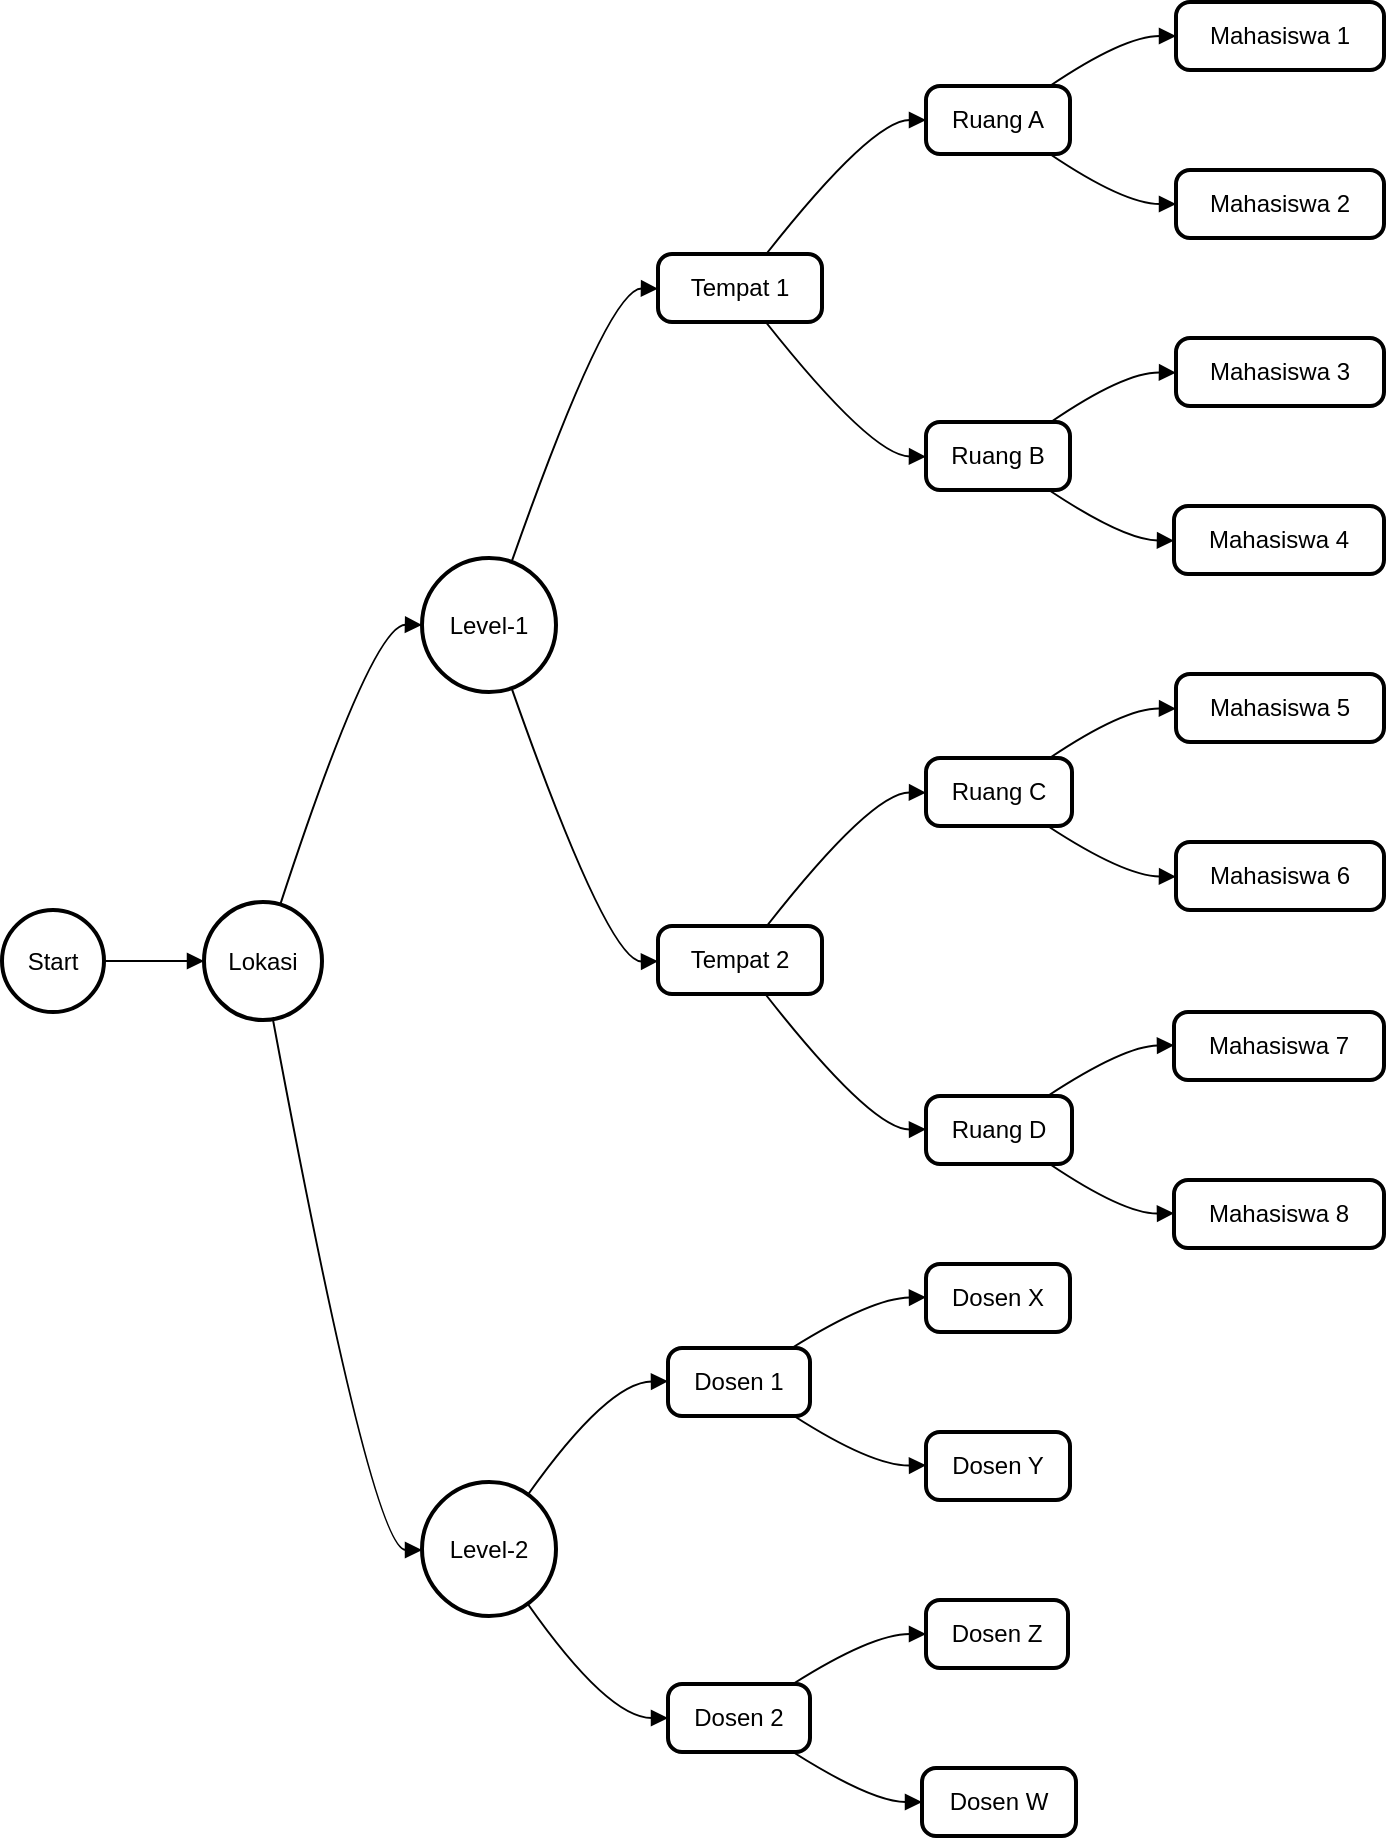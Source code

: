 <mxfile version="24.7.12">
  <diagram name="Halaman-1" id="vI17TSIT231bG5ewFWEX">
    <mxGraphModel>
      <root>
        <mxCell id="0" />
        <mxCell id="1" parent="0" />
        <mxCell id="2" value="Start" style="ellipse;aspect=fixed;strokeWidth=2;whiteSpace=wrap;" vertex="1" parent="1">
          <mxGeometry y="454" width="51" height="51" as="geometry" />
        </mxCell>
        <mxCell id="3" value="Lokasi" style="ellipse;aspect=fixed;strokeWidth=2;whiteSpace=wrap;" vertex="1" parent="1">
          <mxGeometry x="101" y="450" width="59" height="59" as="geometry" />
        </mxCell>
        <mxCell id="4" value="Level-1" style="ellipse;aspect=fixed;strokeWidth=2;whiteSpace=wrap;" vertex="1" parent="1">
          <mxGeometry x="210" y="278" width="67" height="67" as="geometry" />
        </mxCell>
        <mxCell id="5" value="Level-2" style="ellipse;aspect=fixed;strokeWidth=2;whiteSpace=wrap;" vertex="1" parent="1">
          <mxGeometry x="210" y="740" width="67" height="67" as="geometry" />
        </mxCell>
        <mxCell id="6" value="Tempat 1" style="rounded=1;absoluteArcSize=1;arcSize=14;whiteSpace=wrap;strokeWidth=2;" vertex="1" parent="1">
          <mxGeometry x="328" y="126" width="82" height="34" as="geometry" />
        </mxCell>
        <mxCell id="7" value="Tempat 2" style="rounded=1;absoluteArcSize=1;arcSize=14;whiteSpace=wrap;strokeWidth=2;" vertex="1" parent="1">
          <mxGeometry x="328" y="462" width="82" height="34" as="geometry" />
        </mxCell>
        <mxCell id="8" value="Dosen 1" style="rounded=1;absoluteArcSize=1;arcSize=14;whiteSpace=wrap;strokeWidth=2;" vertex="1" parent="1">
          <mxGeometry x="333" y="673" width="71" height="34" as="geometry" />
        </mxCell>
        <mxCell id="9" value="Dosen 2" style="rounded=1;absoluteArcSize=1;arcSize=14;whiteSpace=wrap;strokeWidth=2;" vertex="1" parent="1">
          <mxGeometry x="333" y="841" width="71" height="34" as="geometry" />
        </mxCell>
        <mxCell id="10" value="Ruang A" style="rounded=1;absoluteArcSize=1;arcSize=14;whiteSpace=wrap;strokeWidth=2;" vertex="1" parent="1">
          <mxGeometry x="462" y="42" width="72" height="34" as="geometry" />
        </mxCell>
        <mxCell id="11" value="Ruang B" style="rounded=1;absoluteArcSize=1;arcSize=14;whiteSpace=wrap;strokeWidth=2;" vertex="1" parent="1">
          <mxGeometry x="462" y="210" width="72" height="34" as="geometry" />
        </mxCell>
        <mxCell id="12" value="Ruang C" style="rounded=1;absoluteArcSize=1;arcSize=14;whiteSpace=wrap;strokeWidth=2;" vertex="1" parent="1">
          <mxGeometry x="462" y="378" width="73" height="34" as="geometry" />
        </mxCell>
        <mxCell id="13" value="Ruang D" style="rounded=1;absoluteArcSize=1;arcSize=14;whiteSpace=wrap;strokeWidth=2;" vertex="1" parent="1">
          <mxGeometry x="462" y="547" width="73" height="34" as="geometry" />
        </mxCell>
        <mxCell id="14" value="Dosen X" style="rounded=1;absoluteArcSize=1;arcSize=14;whiteSpace=wrap;strokeWidth=2;" vertex="1" parent="1">
          <mxGeometry x="462" y="631" width="72" height="34" as="geometry" />
        </mxCell>
        <mxCell id="15" value="Dosen Y" style="rounded=1;absoluteArcSize=1;arcSize=14;whiteSpace=wrap;strokeWidth=2;" vertex="1" parent="1">
          <mxGeometry x="462" y="715" width="72" height="34" as="geometry" />
        </mxCell>
        <mxCell id="16" value="Dosen Z" style="rounded=1;absoluteArcSize=1;arcSize=14;whiteSpace=wrap;strokeWidth=2;" vertex="1" parent="1">
          <mxGeometry x="462" y="799" width="71" height="34" as="geometry" />
        </mxCell>
        <mxCell id="17" value="Dosen W" style="rounded=1;absoluteArcSize=1;arcSize=14;whiteSpace=wrap;strokeWidth=2;" vertex="1" parent="1">
          <mxGeometry x="460" y="883" width="77" height="34" as="geometry" />
        </mxCell>
        <mxCell id="18" value="Mahasiswa 1" style="rounded=1;absoluteArcSize=1;arcSize=14;whiteSpace=wrap;strokeWidth=2;" vertex="1" parent="1">
          <mxGeometry x="587" width="104" height="34" as="geometry" />
        </mxCell>
        <mxCell id="19" value="Mahasiswa 2" style="rounded=1;absoluteArcSize=1;arcSize=14;whiteSpace=wrap;strokeWidth=2;" vertex="1" parent="1">
          <mxGeometry x="587" y="84" width="104" height="34" as="geometry" />
        </mxCell>
        <mxCell id="20" value="Mahasiswa 3" style="rounded=1;absoluteArcSize=1;arcSize=14;whiteSpace=wrap;strokeWidth=2;" vertex="1" parent="1">
          <mxGeometry x="587" y="168" width="104" height="34" as="geometry" />
        </mxCell>
        <mxCell id="21" value="Mahasiswa 4" style="rounded=1;absoluteArcSize=1;arcSize=14;whiteSpace=wrap;strokeWidth=2;" vertex="1" parent="1">
          <mxGeometry x="586" y="252" width="105" height="34" as="geometry" />
        </mxCell>
        <mxCell id="22" value="Mahasiswa 5" style="rounded=1;absoluteArcSize=1;arcSize=14;whiteSpace=wrap;strokeWidth=2;" vertex="1" parent="1">
          <mxGeometry x="587" y="336" width="104" height="34" as="geometry" />
        </mxCell>
        <mxCell id="23" value="Mahasiswa 6" style="rounded=1;absoluteArcSize=1;arcSize=14;whiteSpace=wrap;strokeWidth=2;" vertex="1" parent="1">
          <mxGeometry x="587" y="420" width="104" height="34" as="geometry" />
        </mxCell>
        <mxCell id="24" value="Mahasiswa 7" style="rounded=1;absoluteArcSize=1;arcSize=14;whiteSpace=wrap;strokeWidth=2;" vertex="1" parent="1">
          <mxGeometry x="586" y="505" width="105" height="34" as="geometry" />
        </mxCell>
        <mxCell id="25" value="Mahasiswa 8" style="rounded=1;absoluteArcSize=1;arcSize=14;whiteSpace=wrap;strokeWidth=2;" vertex="1" parent="1">
          <mxGeometry x="586" y="589" width="105" height="34" as="geometry" />
        </mxCell>
        <mxCell id="26" value="" style="curved=1;startArrow=none;endArrow=block;exitX=1;exitY=0.5;entryX=0;entryY=0.5;" edge="1" parent="1" source="2" target="3">
          <mxGeometry relative="1" as="geometry">
            <Array as="points" />
          </mxGeometry>
        </mxCell>
        <mxCell id="27" value="" style="curved=1;startArrow=none;endArrow=block;exitX=0.66;exitY=0;entryX=0;entryY=0.5;" edge="1" parent="1" source="3" target="4">
          <mxGeometry relative="1" as="geometry">
            <Array as="points">
              <mxPoint x="185" y="311" />
            </Array>
          </mxGeometry>
        </mxCell>
        <mxCell id="28" value="" style="curved=1;startArrow=none;endArrow=block;exitX=0.59;exitY=1;entryX=0;entryY=0.51;" edge="1" parent="1" source="3" target="5">
          <mxGeometry relative="1" as="geometry">
            <Array as="points">
              <mxPoint x="185" y="774" />
            </Array>
          </mxGeometry>
        </mxCell>
        <mxCell id="29" value="" style="curved=1;startArrow=none;endArrow=block;exitX=0.68;exitY=0;entryX=-0.01;entryY=0.51;" edge="1" parent="1" source="4" target="6">
          <mxGeometry relative="1" as="geometry">
            <Array as="points">
              <mxPoint x="303" y="143" />
            </Array>
          </mxGeometry>
        </mxCell>
        <mxCell id="30" value="" style="curved=1;startArrow=none;endArrow=block;exitX=0.68;exitY=1;entryX=-0.01;entryY=0.52;" edge="1" parent="1" source="4" target="7">
          <mxGeometry relative="1" as="geometry">
            <Array as="points">
              <mxPoint x="303" y="480" />
            </Array>
          </mxGeometry>
        </mxCell>
        <mxCell id="31" value="" style="curved=1;startArrow=none;endArrow=block;exitX=0.86;exitY=0;entryX=0;entryY=0.49;" edge="1" parent="1" source="5" target="8">
          <mxGeometry relative="1" as="geometry">
            <Array as="points">
              <mxPoint x="303" y="690" />
            </Array>
          </mxGeometry>
        </mxCell>
        <mxCell id="32" value="" style="curved=1;startArrow=none;endArrow=block;exitX=0.86;exitY=1.01;entryX=0;entryY=0.5;" edge="1" parent="1" source="5" target="9">
          <mxGeometry relative="1" as="geometry">
            <Array as="points">
              <mxPoint x="303" y="858" />
            </Array>
          </mxGeometry>
        </mxCell>
        <mxCell id="33" value="" style="curved=1;startArrow=none;endArrow=block;exitX=0.66;exitY=0;entryX=0;entryY=0.5;" edge="1" parent="1" source="6" target="10">
          <mxGeometry relative="1" as="geometry">
            <Array as="points">
              <mxPoint x="435" y="59" />
            </Array>
          </mxGeometry>
        </mxCell>
        <mxCell id="34" value="" style="curved=1;startArrow=none;endArrow=block;exitX=0.66;exitY=1.01;entryX=0;entryY=0.51;" edge="1" parent="1" source="6" target="11">
          <mxGeometry relative="1" as="geometry">
            <Array as="points">
              <mxPoint x="435" y="227" />
            </Array>
          </mxGeometry>
        </mxCell>
        <mxCell id="35" value="" style="curved=1;startArrow=none;endArrow=block;exitX=0.66;exitY=0.01;entryX=0;entryY=0.51;" edge="1" parent="1" source="7" target="12">
          <mxGeometry relative="1" as="geometry">
            <Array as="points">
              <mxPoint x="435" y="395" />
            </Array>
          </mxGeometry>
        </mxCell>
        <mxCell id="36" value="" style="curved=1;startArrow=none;endArrow=block;exitX=0.66;exitY=1.02;entryX=0;entryY=0.49;" edge="1" parent="1" source="7" target="13">
          <mxGeometry relative="1" as="geometry">
            <Array as="points">
              <mxPoint x="435" y="564" />
            </Array>
          </mxGeometry>
        </mxCell>
        <mxCell id="37" value="" style="curved=1;startArrow=none;endArrow=block;exitX=0.88;exitY=-0.01;entryX=0;entryY=0.49;" edge="1" parent="1" source="8" target="14">
          <mxGeometry relative="1" as="geometry">
            <Array as="points">
              <mxPoint x="435" y="648" />
            </Array>
          </mxGeometry>
        </mxCell>
        <mxCell id="38" value="" style="curved=1;startArrow=none;endArrow=block;exitX=0.88;exitY=0.99;entryX=0;entryY=0.49;" edge="1" parent="1" source="8" target="15">
          <mxGeometry relative="1" as="geometry">
            <Array as="points">
              <mxPoint x="435" y="732" />
            </Array>
          </mxGeometry>
        </mxCell>
        <mxCell id="39" value="" style="curved=1;startArrow=none;endArrow=block;exitX=0.88;exitY=0;entryX=0.01;entryY=0.5;" edge="1" parent="1" source="9" target="16">
          <mxGeometry relative="1" as="geometry">
            <Array as="points">
              <mxPoint x="435" y="816" />
            </Array>
          </mxGeometry>
        </mxCell>
        <mxCell id="40" value="" style="curved=1;startArrow=none;endArrow=block;exitX=0.88;exitY=1;entryX=0;entryY=0.5;" edge="1" parent="1" source="9" target="17">
          <mxGeometry relative="1" as="geometry">
            <Array as="points">
              <mxPoint x="435" y="900" />
            </Array>
          </mxGeometry>
        </mxCell>
        <mxCell id="41" value="" style="curved=1;startArrow=none;endArrow=block;exitX=0.86;exitY=0;entryX=0;entryY=0.5;" edge="1" parent="1" source="10" target="18">
          <mxGeometry relative="1" as="geometry">
            <Array as="points">
              <mxPoint x="561" y="17" />
            </Array>
          </mxGeometry>
        </mxCell>
        <mxCell id="42" value="" style="curved=1;startArrow=none;endArrow=block;exitX=0.86;exitY=1;entryX=0;entryY=0.5;" edge="1" parent="1" source="10" target="19">
          <mxGeometry relative="1" as="geometry">
            <Array as="points">
              <mxPoint x="561" y="101" />
            </Array>
          </mxGeometry>
        </mxCell>
        <mxCell id="43" value="" style="curved=1;startArrow=none;endArrow=block;exitX=0.86;exitY=0.01;entryX=0;entryY=0.51;" edge="1" parent="1" source="11" target="20">
          <mxGeometry relative="1" as="geometry">
            <Array as="points">
              <mxPoint x="561" y="185" />
            </Array>
          </mxGeometry>
        </mxCell>
        <mxCell id="44" value="" style="curved=1;startArrow=none;endArrow=block;exitX=0.86;exitY=1.01;entryX=0;entryY=0.51;" edge="1" parent="1" source="11" target="21">
          <mxGeometry relative="1" as="geometry">
            <Array as="points">
              <mxPoint x="561" y="269" />
            </Array>
          </mxGeometry>
        </mxCell>
        <mxCell id="45" value="" style="curved=1;startArrow=none;endArrow=block;exitX=0.84;exitY=0.01;entryX=0;entryY=0.51;" edge="1" parent="1" source="12" target="22">
          <mxGeometry relative="1" as="geometry">
            <Array as="points">
              <mxPoint x="561" y="353" />
            </Array>
          </mxGeometry>
        </mxCell>
        <mxCell id="46" value="" style="curved=1;startArrow=none;endArrow=block;exitX=0.84;exitY=1.01;entryX=0;entryY=0.51;" edge="1" parent="1" source="12" target="23">
          <mxGeometry relative="1" as="geometry">
            <Array as="points">
              <mxPoint x="561" y="437" />
            </Array>
          </mxGeometry>
        </mxCell>
        <mxCell id="47" value="" style="curved=1;startArrow=none;endArrow=block;exitX=0.84;exitY=-0.01;entryX=0;entryY=0.49;" edge="1" parent="1" source="13" target="24">
          <mxGeometry relative="1" as="geometry">
            <Array as="points">
              <mxPoint x="561" y="522" />
            </Array>
          </mxGeometry>
        </mxCell>
        <mxCell id="48" value="" style="curved=1;startArrow=none;endArrow=block;exitX=0.84;exitY=0.99;entryX=0;entryY=0.49;" edge="1" parent="1" source="13" target="25">
          <mxGeometry relative="1" as="geometry">
            <Array as="points">
              <mxPoint x="561" y="606" />
            </Array>
          </mxGeometry>
        </mxCell>
      </root>
    </mxGraphModel>
  </diagram>
</mxfile>

